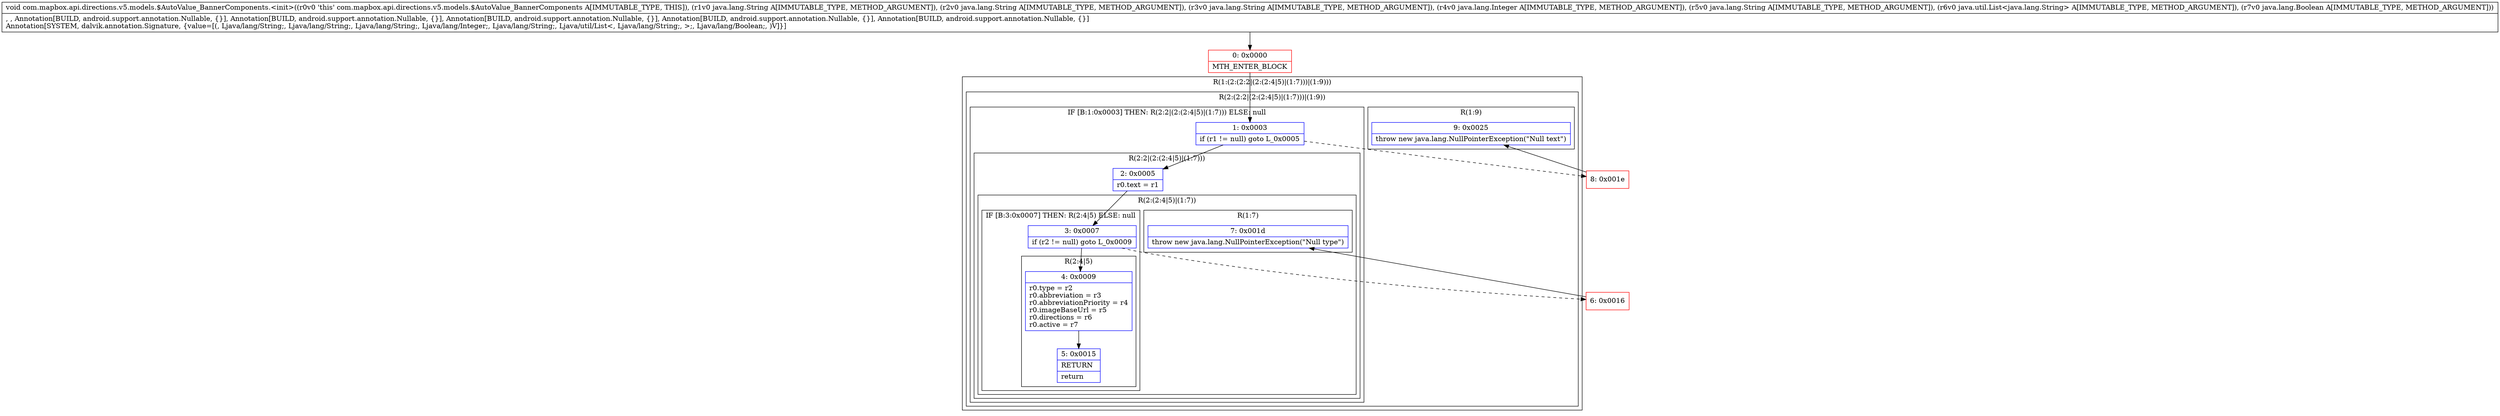 digraph "CFG forcom.mapbox.api.directions.v5.models.$AutoValue_BannerComponents.\<init\>(Ljava\/lang\/String;Ljava\/lang\/String;Ljava\/lang\/String;Ljava\/lang\/Integer;Ljava\/lang\/String;Ljava\/util\/List;Ljava\/lang\/Boolean;)V" {
subgraph cluster_Region_571311427 {
label = "R(1:(2:(2:2|(2:(2:4|5)|(1:7)))|(1:9)))";
node [shape=record,color=blue];
subgraph cluster_Region_1376392524 {
label = "R(2:(2:2|(2:(2:4|5)|(1:7)))|(1:9))";
node [shape=record,color=blue];
subgraph cluster_IfRegion_1868126200 {
label = "IF [B:1:0x0003] THEN: R(2:2|(2:(2:4|5)|(1:7))) ELSE: null";
node [shape=record,color=blue];
Node_1 [shape=record,label="{1\:\ 0x0003|if (r1 != null) goto L_0x0005\l}"];
subgraph cluster_Region_1738463884 {
label = "R(2:2|(2:(2:4|5)|(1:7)))";
node [shape=record,color=blue];
Node_2 [shape=record,label="{2\:\ 0x0005|r0.text = r1\l}"];
subgraph cluster_Region_704081057 {
label = "R(2:(2:4|5)|(1:7))";
node [shape=record,color=blue];
subgraph cluster_IfRegion_727039142 {
label = "IF [B:3:0x0007] THEN: R(2:4|5) ELSE: null";
node [shape=record,color=blue];
Node_3 [shape=record,label="{3\:\ 0x0007|if (r2 != null) goto L_0x0009\l}"];
subgraph cluster_Region_236374179 {
label = "R(2:4|5)";
node [shape=record,color=blue];
Node_4 [shape=record,label="{4\:\ 0x0009|r0.type = r2\lr0.abbreviation = r3\lr0.abbreviationPriority = r4\lr0.imageBaseUrl = r5\lr0.directions = r6\lr0.active = r7\l}"];
Node_5 [shape=record,label="{5\:\ 0x0015|RETURN\l|return\l}"];
}
}
subgraph cluster_Region_533539159 {
label = "R(1:7)";
node [shape=record,color=blue];
Node_7 [shape=record,label="{7\:\ 0x001d|throw new java.lang.NullPointerException(\"Null type\")\l}"];
}
}
}
}
subgraph cluster_Region_231595115 {
label = "R(1:9)";
node [shape=record,color=blue];
Node_9 [shape=record,label="{9\:\ 0x0025|throw new java.lang.NullPointerException(\"Null text\")\l}"];
}
}
}
Node_0 [shape=record,color=red,label="{0\:\ 0x0000|MTH_ENTER_BLOCK\l}"];
Node_6 [shape=record,color=red,label="{6\:\ 0x0016}"];
Node_8 [shape=record,color=red,label="{8\:\ 0x001e}"];
MethodNode[shape=record,label="{void com.mapbox.api.directions.v5.models.$AutoValue_BannerComponents.\<init\>((r0v0 'this' com.mapbox.api.directions.v5.models.$AutoValue_BannerComponents A[IMMUTABLE_TYPE, THIS]), (r1v0 java.lang.String A[IMMUTABLE_TYPE, METHOD_ARGUMENT]), (r2v0 java.lang.String A[IMMUTABLE_TYPE, METHOD_ARGUMENT]), (r3v0 java.lang.String A[IMMUTABLE_TYPE, METHOD_ARGUMENT]), (r4v0 java.lang.Integer A[IMMUTABLE_TYPE, METHOD_ARGUMENT]), (r5v0 java.lang.String A[IMMUTABLE_TYPE, METHOD_ARGUMENT]), (r6v0 java.util.List\<java.lang.String\> A[IMMUTABLE_TYPE, METHOD_ARGUMENT]), (r7v0 java.lang.Boolean A[IMMUTABLE_TYPE, METHOD_ARGUMENT]))  | , , Annotation[BUILD, android.support.annotation.Nullable, \{\}], Annotation[BUILD, android.support.annotation.Nullable, \{\}], Annotation[BUILD, android.support.annotation.Nullable, \{\}], Annotation[BUILD, android.support.annotation.Nullable, \{\}], Annotation[BUILD, android.support.annotation.Nullable, \{\}]\lAnnotation[SYSTEM, dalvik.annotation.Signature, \{value=[(, Ljava\/lang\/String;, Ljava\/lang\/String;, Ljava\/lang\/String;, Ljava\/lang\/Integer;, Ljava\/lang\/String;, Ljava\/util\/List\<, Ljava\/lang\/String;, \>;, Ljava\/lang\/Boolean;, )V]\}]\l}"];
MethodNode -> Node_0;
Node_1 -> Node_2;
Node_1 -> Node_8[style=dashed];
Node_2 -> Node_3;
Node_3 -> Node_4;
Node_3 -> Node_6[style=dashed];
Node_4 -> Node_5;
Node_0 -> Node_1;
Node_6 -> Node_7;
Node_8 -> Node_9;
}

